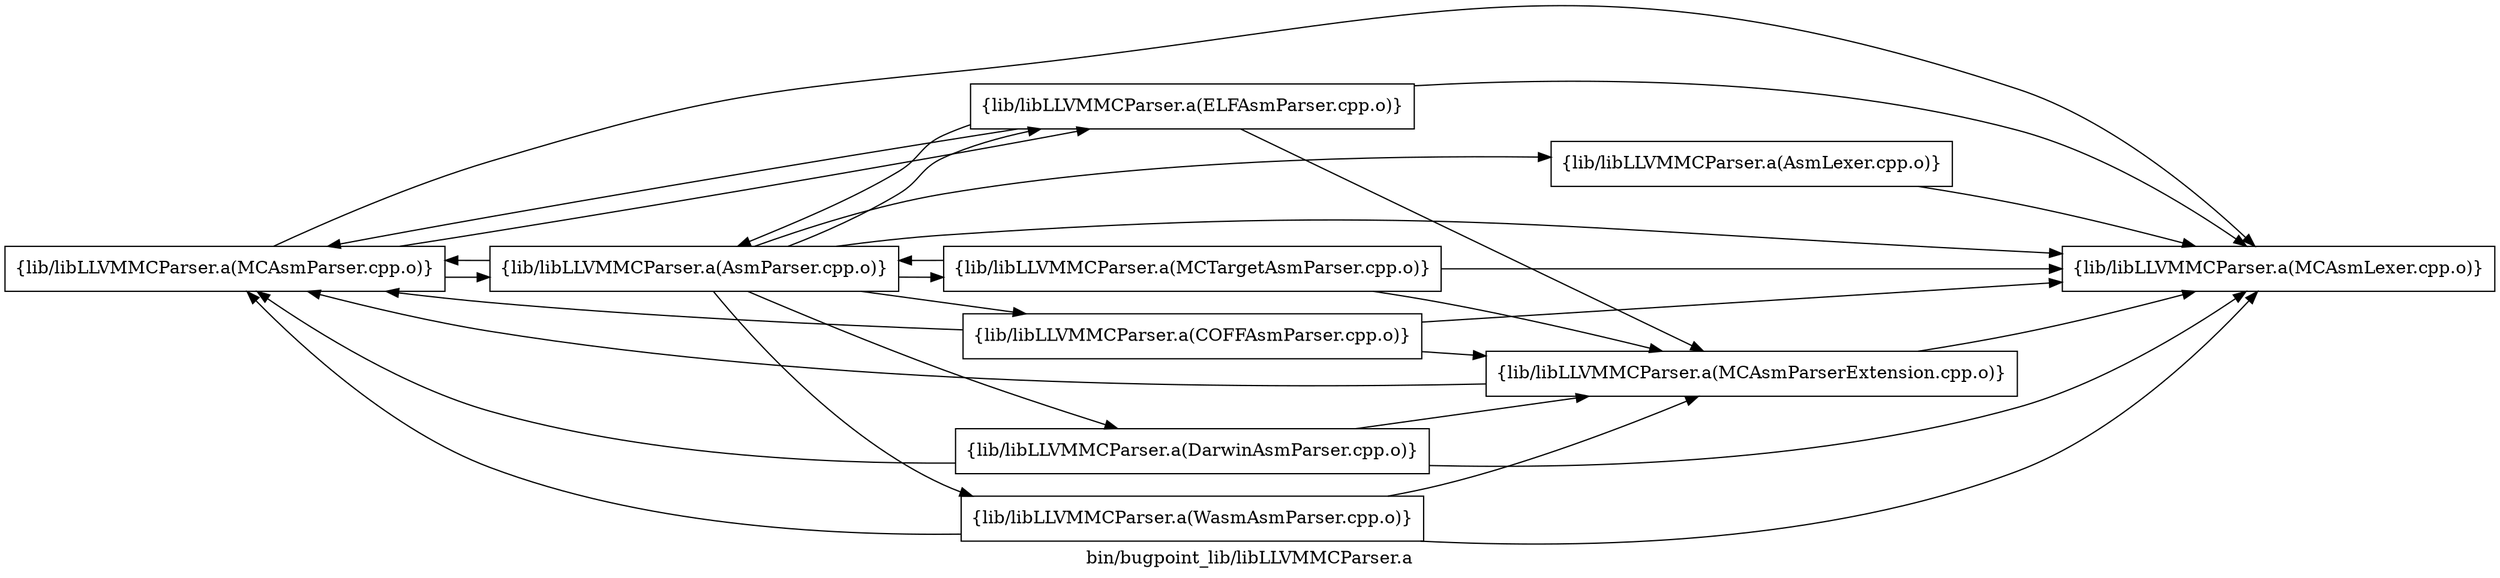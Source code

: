 digraph "bin/bugpoint_lib/libLLVMMCParser.a" {
	label="bin/bugpoint_lib/libLLVMMCParser.a";
	rankdir=LR;

	Node0x5646d48a3cc8 [shape=record,shape=box,group=0,label="{lib/libLLVMMCParser.a(MCAsmLexer.cpp.o)}"];
	Node0x5646d48a2e68 [shape=record,shape=box,group=0,label="{lib/libLLVMMCParser.a(MCAsmParser.cpp.o)}"];
	Node0x5646d48a2e68 -> Node0x5646d489eea8;
	Node0x5646d48a2e68 -> Node0x5646d48a3a98;
	Node0x5646d48a2e68 -> Node0x5646d48a3cc8;
	Node0x5646d489fe48 [shape=record,shape=box,group=0,label="{lib/libLLVMMCParser.a(MCAsmParserExtension.cpp.o)}"];
	Node0x5646d489fe48 -> Node0x5646d48a3cc8;
	Node0x5646d489fe48 -> Node0x5646d48a2e68;
	Node0x5646d48a0078 [shape=record,shape=box,group=0,label="{lib/libLLVMMCParser.a(MCTargetAsmParser.cpp.o)}"];
	Node0x5646d48a0078 -> Node0x5646d489eea8;
	Node0x5646d48a0078 -> Node0x5646d48a3cc8;
	Node0x5646d48a0078 -> Node0x5646d489fe48;
	Node0x5646d489eea8 [shape=record,shape=box,group=0,label="{lib/libLLVMMCParser.a(AsmParser.cpp.o)}"];
	Node0x5646d489eea8 -> Node0x5646d489ca68;
	Node0x5646d489eea8 -> Node0x5646d489d5f8;
	Node0x5646d489eea8 -> Node0x5646d48a20a8;
	Node0x5646d489eea8 -> Node0x5646d48a3a98;
	Node0x5646d489eea8 -> Node0x5646d48a3cc8;
	Node0x5646d489eea8 -> Node0x5646d48a2e68;
	Node0x5646d489eea8 -> Node0x5646d48a0078;
	Node0x5646d489eea8 -> Node0x5646d489f8f8;
	Node0x5646d489ca68 [shape=record,shape=box,group=0,label="{lib/libLLVMMCParser.a(AsmLexer.cpp.o)}"];
	Node0x5646d489ca68 -> Node0x5646d48a3cc8;
	Node0x5646d489d5f8 [shape=record,shape=box,group=0,label="{lib/libLLVMMCParser.a(COFFAsmParser.cpp.o)}"];
	Node0x5646d489d5f8 -> Node0x5646d48a3cc8;
	Node0x5646d489d5f8 -> Node0x5646d48a2e68;
	Node0x5646d489d5f8 -> Node0x5646d489fe48;
	Node0x5646d48a20a8 [shape=record,shape=box,group=0,label="{lib/libLLVMMCParser.a(DarwinAsmParser.cpp.o)}"];
	Node0x5646d48a20a8 -> Node0x5646d48a3cc8;
	Node0x5646d48a20a8 -> Node0x5646d48a2e68;
	Node0x5646d48a20a8 -> Node0x5646d489fe48;
	Node0x5646d48a3a98 [shape=record,shape=box,group=0,label="{lib/libLLVMMCParser.a(ELFAsmParser.cpp.o)}"];
	Node0x5646d48a3a98 -> Node0x5646d489eea8;
	Node0x5646d48a3a98 -> Node0x5646d48a3cc8;
	Node0x5646d48a3a98 -> Node0x5646d48a2e68;
	Node0x5646d48a3a98 -> Node0x5646d489fe48;
	Node0x5646d489f8f8 [shape=record,shape=box,group=0,label="{lib/libLLVMMCParser.a(WasmAsmParser.cpp.o)}"];
	Node0x5646d489f8f8 -> Node0x5646d48a3cc8;
	Node0x5646d489f8f8 -> Node0x5646d48a2e68;
	Node0x5646d489f8f8 -> Node0x5646d489fe48;
}
